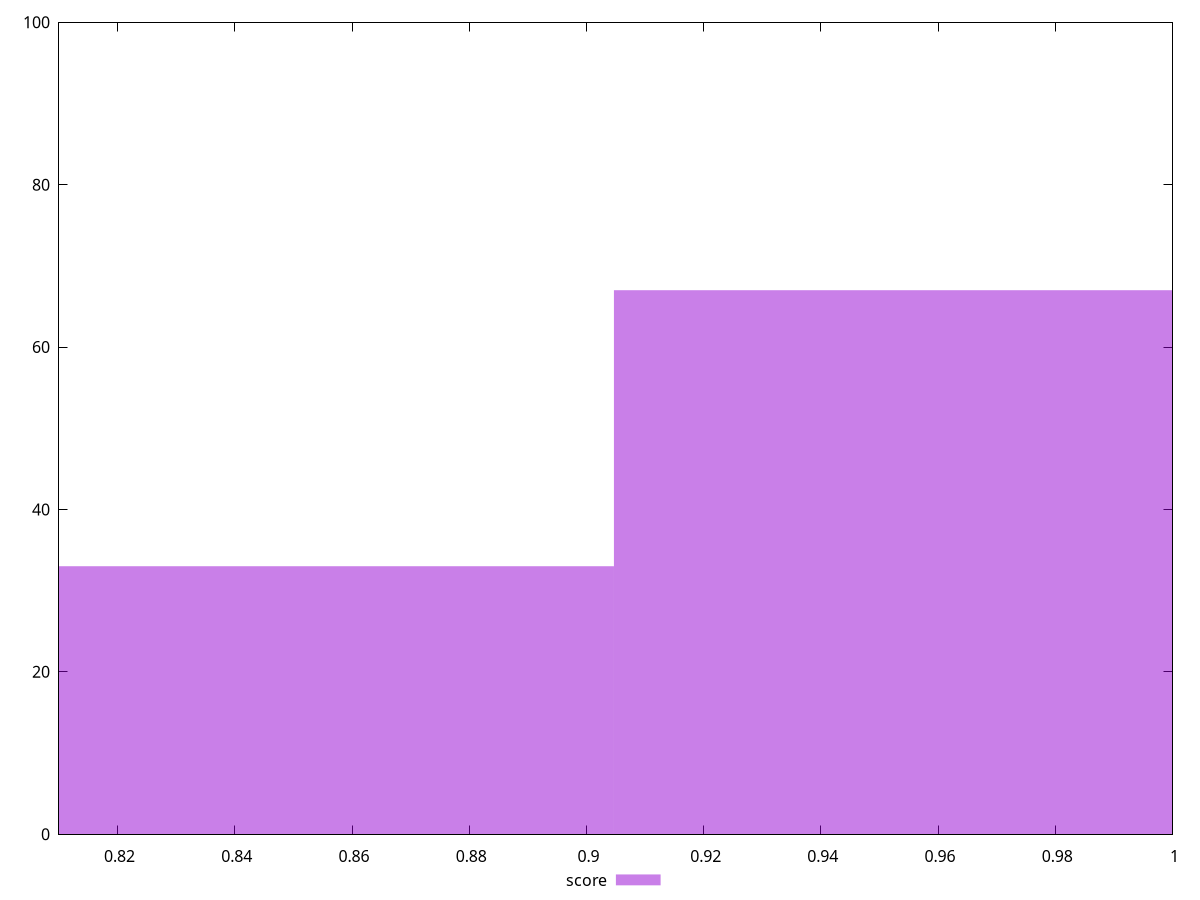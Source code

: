 reset

$score <<EOF
0.8443772910543041 33
0.9650026183477761 67
EOF

set key outside below
set boxwidth 0.12062532729347201
set xrange [0.81:1]
set yrange [0:100]
set trange [0:100]
set style fill transparent solid 0.5 noborder
set terminal svg size 640, 490 enhanced background rgb 'white'
set output "report_00026_2021-02-22T21:38:55.199Z/unused-css-rules/samples/pages/score/histogram.svg"

plot $score title "score" with boxes

reset
